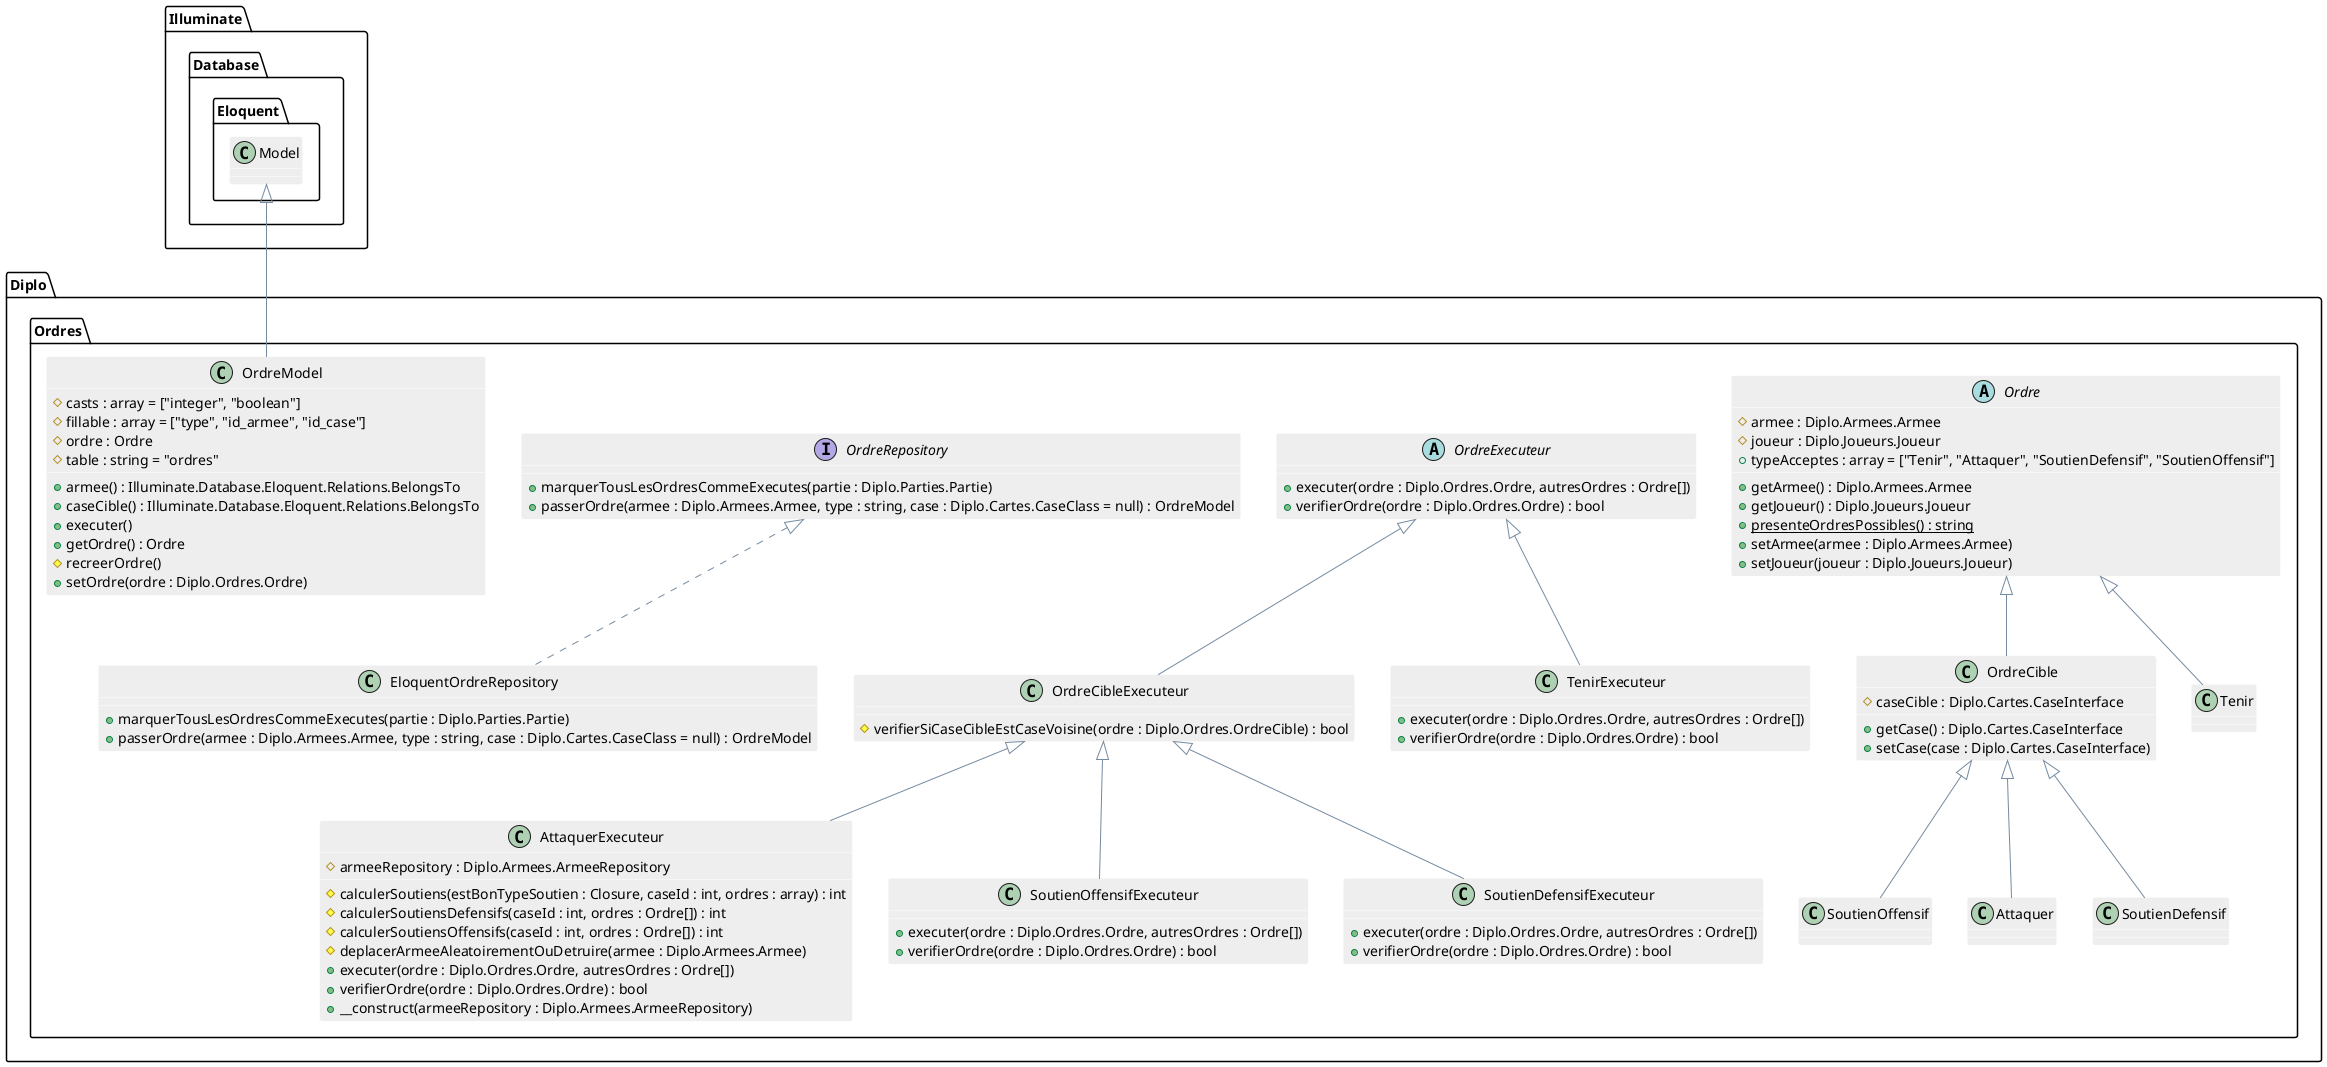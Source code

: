 @startuml

skinparam shadowing false
skinparam stereotypeCBackgroundColor #5B9BD5
' skinparam backgroundColor transparent

skinparam note {
  BackgroundColor #73AE42
  BorderColor #6CA43E
  FontColor white
}

skinparam class {
  BackgroundColor #EEEEEE
  ArrowColor #758A9F
  BorderColor #FFFFFF
}

skinparam sequence {
  ArrowColor #6CA43E

  LifeLineBorderColor #6CA43E
  LifeLineBackgroundColor #73AE42

  ParticipantBorderColor #2E75B5
  ParticipantBackgroundColor #5B9BD5

  ActorBorderColor #2E75B5
  ActorBackgroundColor #5B9BD5

  BoxLineColor #A5A5A5
}

skinparam state {
  BackgroundColor #EEEEEE
  ArrowColor #758A9F
  BorderColor #9E9E9E
}

skinparam usecase {
  BackgroundColor #EEEEEE
  BorderColor #9E9E9E

  ArrowColor #6CA43E
  ActorBorderColor #6CA43E
}

skinparam component {
  BackgroundColor #EEEEEE
  ArrowColor #758A9F
  BorderColor #9E9E9E
}

skinparam node {
  BackgroundColor #FFFFFF
  ArrowColor #758A9F
  BorderColor #9E9E9E
}

skinparam database {
  BackgroundColor #EEEEEE
  ArrowColor #758A9F
  BorderColor #9E9E9E
}
abstract class Diplo.Ordres.Ordre {
    #armee : Diplo.Armees.Armee
    #joueur : Diplo.Joueurs.Joueur
    +typeAcceptes : array = ["Tenir", "Attaquer", "SoutienDefensif", "SoutienOffensif"]
    +getArmee() : Diplo.Armees.Armee
    +getJoueur() : Diplo.Joueurs.Joueur
    +{static}presenteOrdresPossibles() : string
    +setArmee(armee : Diplo.Armees.Armee)
    +setJoueur(joueur : Diplo.Joueurs.Joueur)
}
class Diplo.Ordres.AttaquerExecuteur {
    #armeeRepository : Diplo.Armees.ArmeeRepository
    #calculerSoutiens(estBonTypeSoutien : Closure, caseId : int, ordres : array) : int
    #calculerSoutiensDefensifs(caseId : int, ordres : Ordre[]) : int
    #calculerSoutiensOffensifs(caseId : int, ordres : Ordre[]) : int
    #deplacerArmeeAleatoirementOuDetruire(armee : Diplo.Armees.Armee)
    +executer(ordre : Diplo.Ordres.Ordre, autresOrdres : Ordre[])
    +verifierOrdre(ordre : Diplo.Ordres.Ordre) : bool
    +__construct(armeeRepository : Diplo.Armees.ArmeeRepository)
}
class Diplo.Ordres.AttaquerExecuteur extends Diplo.Ordres.OrdreCibleExecuteur
class Diplo.Ordres.TenirExecuteur {
    +executer(ordre : Diplo.Ordres.Ordre, autresOrdres : Ordre[])
    +verifierOrdre(ordre : Diplo.Ordres.Ordre) : bool
}
class Diplo.Ordres.TenirExecuteur extends Diplo.Ordres.OrdreExecuteur
abstract class Diplo.Ordres.OrdreExecuteur {
    +executer(ordre : Diplo.Ordres.Ordre, autresOrdres : Ordre[])
    +verifierOrdre(ordre : Diplo.Ordres.Ordre) : bool
}
class Diplo.Ordres.SoutienOffensif {
}
class Diplo.Ordres.SoutienOffensif extends Diplo.Ordres.OrdreCible
abstract class Diplo.Ordres.OrdreCible {
    #caseCible : Diplo.Cartes.CaseInterface
    +getCase() : Diplo.Cartes.CaseInterface
    +setCase(case : Diplo.Cartes.CaseInterface)
}
class Diplo.Ordres.OrdreCible extends Diplo.Ordres.Ordre
interface Diplo.Ordres.OrdreRepository {
    +marquerTousLesOrdresCommeExecutes(partie : Diplo.Parties.Partie)
    +passerOrdre(armee : Diplo.Armees.Armee, type : string, case : Diplo.Cartes.CaseClass = null) : OrdreModel
}
class Diplo.Ordres.Attaquer {
}
class Diplo.Ordres.Attaquer extends Diplo.Ordres.OrdreCible
class Diplo.Ordres.SoutienOffensifExecuteur {
    +executer(ordre : Diplo.Ordres.Ordre, autresOrdres : Ordre[])
    +verifierOrdre(ordre : Diplo.Ordres.Ordre) : bool
}
class Diplo.Ordres.SoutienOffensifExecuteur extends Diplo.Ordres.OrdreCibleExecuteur
class Diplo.Ordres.OrdreModel {
    #casts : array = ["integer", "boolean"]
    #fillable : array = ["type", "id_armee", "id_case"]
    #ordre : Ordre
    #table : string = "ordres"
    +armee() : Illuminate.Database.Eloquent.Relations.BelongsTo
    +caseCible() : Illuminate.Database.Eloquent.Relations.BelongsTo
    +executer()
    +getOrdre() : Ordre
    #recreerOrdre()
    +setOrdre(ordre : Diplo.Ordres.Ordre)
}
class Diplo.Ordres.OrdreModel extends Illuminate.Database.Eloquent.Model
class Diplo.Ordres.SoutienDefensif {
}
class Diplo.Ordres.SoutienDefensif extends Diplo.Ordres.OrdreCible
class Diplo.Ordres.EloquentOrdreRepository {
    +marquerTousLesOrdresCommeExecutes(partie : Diplo.Parties.Partie)
    +passerOrdre(armee : Diplo.Armees.Armee, type : string, case : Diplo.Cartes.CaseClass = null) : OrdreModel
}
class Diplo.Ordres.EloquentOrdreRepository implements Diplo.Ordres.OrdreRepository
abstract class Diplo.Ordres.OrdreCibleExecuteur {
    #verifierSiCaseCibleEstCaseVoisine(ordre : Diplo.Ordres.OrdreCible) : bool
}
class Diplo.Ordres.OrdreCibleExecuteur extends Diplo.Ordres.OrdreExecuteur
class Diplo.Ordres.Tenir {
}
class Diplo.Ordres.Tenir extends Diplo.Ordres.Ordre
class Diplo.Ordres.SoutienDefensifExecuteur {
    +executer(ordre : Diplo.Ordres.Ordre, autresOrdres : Ordre[])
    +verifierOrdre(ordre : Diplo.Ordres.Ordre) : bool
}
class Diplo.Ordres.SoutienDefensifExecuteur extends Diplo.Ordres.OrdreCibleExecuteur
@enduml

